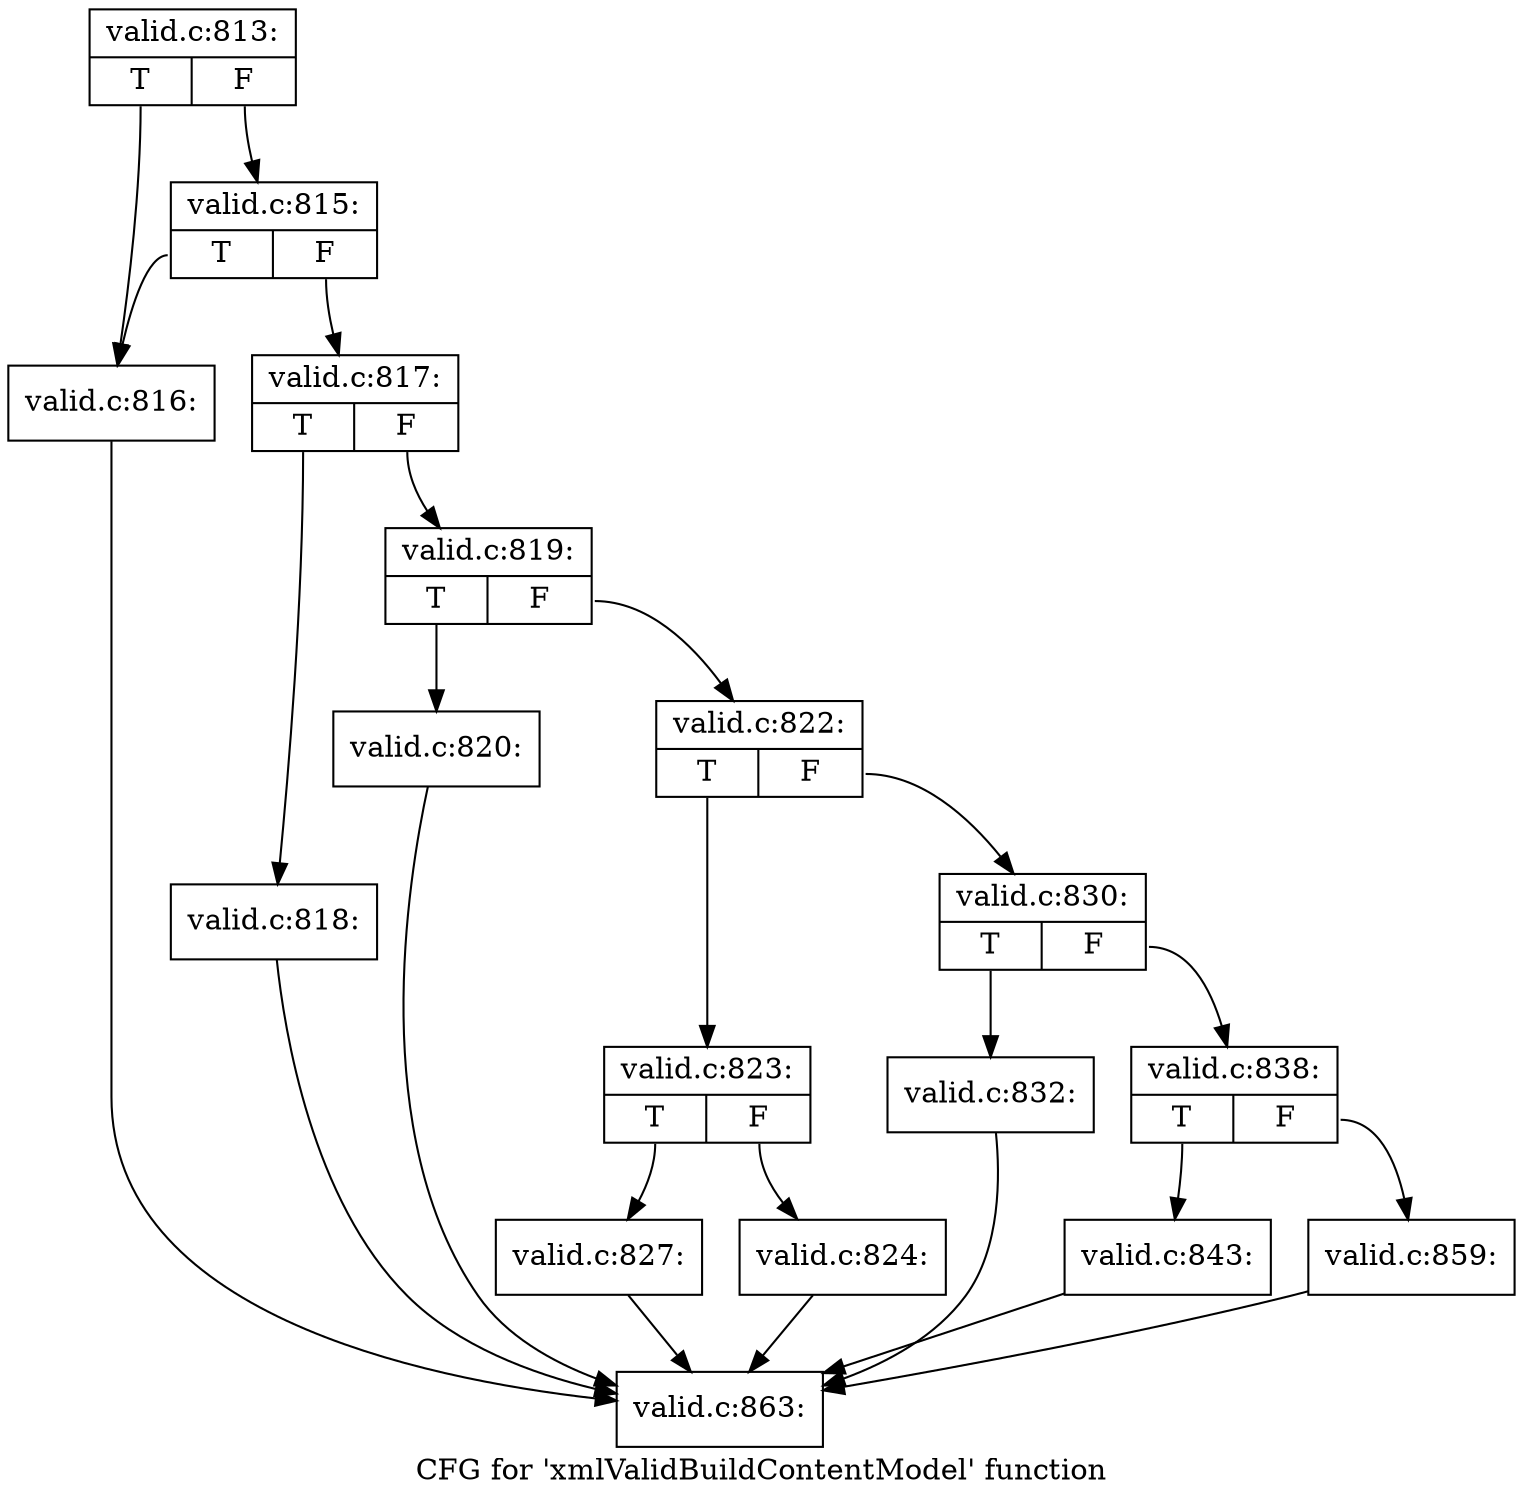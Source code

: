 digraph "CFG for 'xmlValidBuildContentModel' function" {
	label="CFG for 'xmlValidBuildContentModel' function";

	Node0x4e912a0 [shape=record,label="{valid.c:813:|{<s0>T|<s1>F}}"];
	Node0x4e912a0:s0 -> Node0x4eada40;
	Node0x4e912a0:s1 -> Node0x4eadae0;
	Node0x4eadae0 [shape=record,label="{valid.c:815:|{<s0>T|<s1>F}}"];
	Node0x4eadae0:s0 -> Node0x4eada40;
	Node0x4eadae0:s1 -> Node0x4eada90;
	Node0x4eada40 [shape=record,label="{valid.c:816:}"];
	Node0x4eada40 -> Node0x4e91de0;
	Node0x4eada90 [shape=record,label="{valid.c:817:|{<s0>T|<s1>F}}"];
	Node0x4eada90:s0 -> Node0x4eae6b0;
	Node0x4eada90:s1 -> Node0x4eae700;
	Node0x4eae6b0 [shape=record,label="{valid.c:818:}"];
	Node0x4eae6b0 -> Node0x4e91de0;
	Node0x4eae700 [shape=record,label="{valid.c:819:|{<s0>T|<s1>F}}"];
	Node0x4eae700:s0 -> Node0x4eaed00;
	Node0x4eae700:s1 -> Node0x4eaed50;
	Node0x4eaed00 [shape=record,label="{valid.c:820:}"];
	Node0x4eaed00 -> Node0x4e91de0;
	Node0x4eaed50 [shape=record,label="{valid.c:822:|{<s0>T|<s1>F}}"];
	Node0x4eaed50:s0 -> Node0x4e99d30;
	Node0x4eaed50:s1 -> Node0x4eaf4a0;
	Node0x4e99d30 [shape=record,label="{valid.c:823:|{<s0>T|<s1>F}}"];
	Node0x4e99d30:s0 -> Node0x4eafa20;
	Node0x4e99d30:s1 -> Node0x4eaf9d0;
	Node0x4eaf9d0 [shape=record,label="{valid.c:824:}"];
	Node0x4eaf9d0 -> Node0x4e91de0;
	Node0x4eafa20 [shape=record,label="{valid.c:827:}"];
	Node0x4eafa20 -> Node0x4e91de0;
	Node0x4eaf4a0 [shape=record,label="{valid.c:830:|{<s0>T|<s1>F}}"];
	Node0x4eaf4a0:s0 -> Node0x4eb1170;
	Node0x4eaf4a0:s1 -> Node0x4eb1580;
	Node0x4eb1170 [shape=record,label="{valid.c:832:}"];
	Node0x4eb1170 -> Node0x4e91de0;
	Node0x4eb1580 [shape=record,label="{valid.c:838:|{<s0>T|<s1>F}}"];
	Node0x4eb1580:s0 -> Node0x4ed34f0;
	Node0x4eb1580:s1 -> Node0x4ed3760;
	Node0x4ed34f0 [shape=record,label="{valid.c:843:}"];
	Node0x4ed34f0 -> Node0x4e91de0;
	Node0x4ed3760 [shape=record,label="{valid.c:859:}"];
	Node0x4ed3760 -> Node0x4e91de0;
	Node0x4e91de0 [shape=record,label="{valid.c:863:}"];
}
